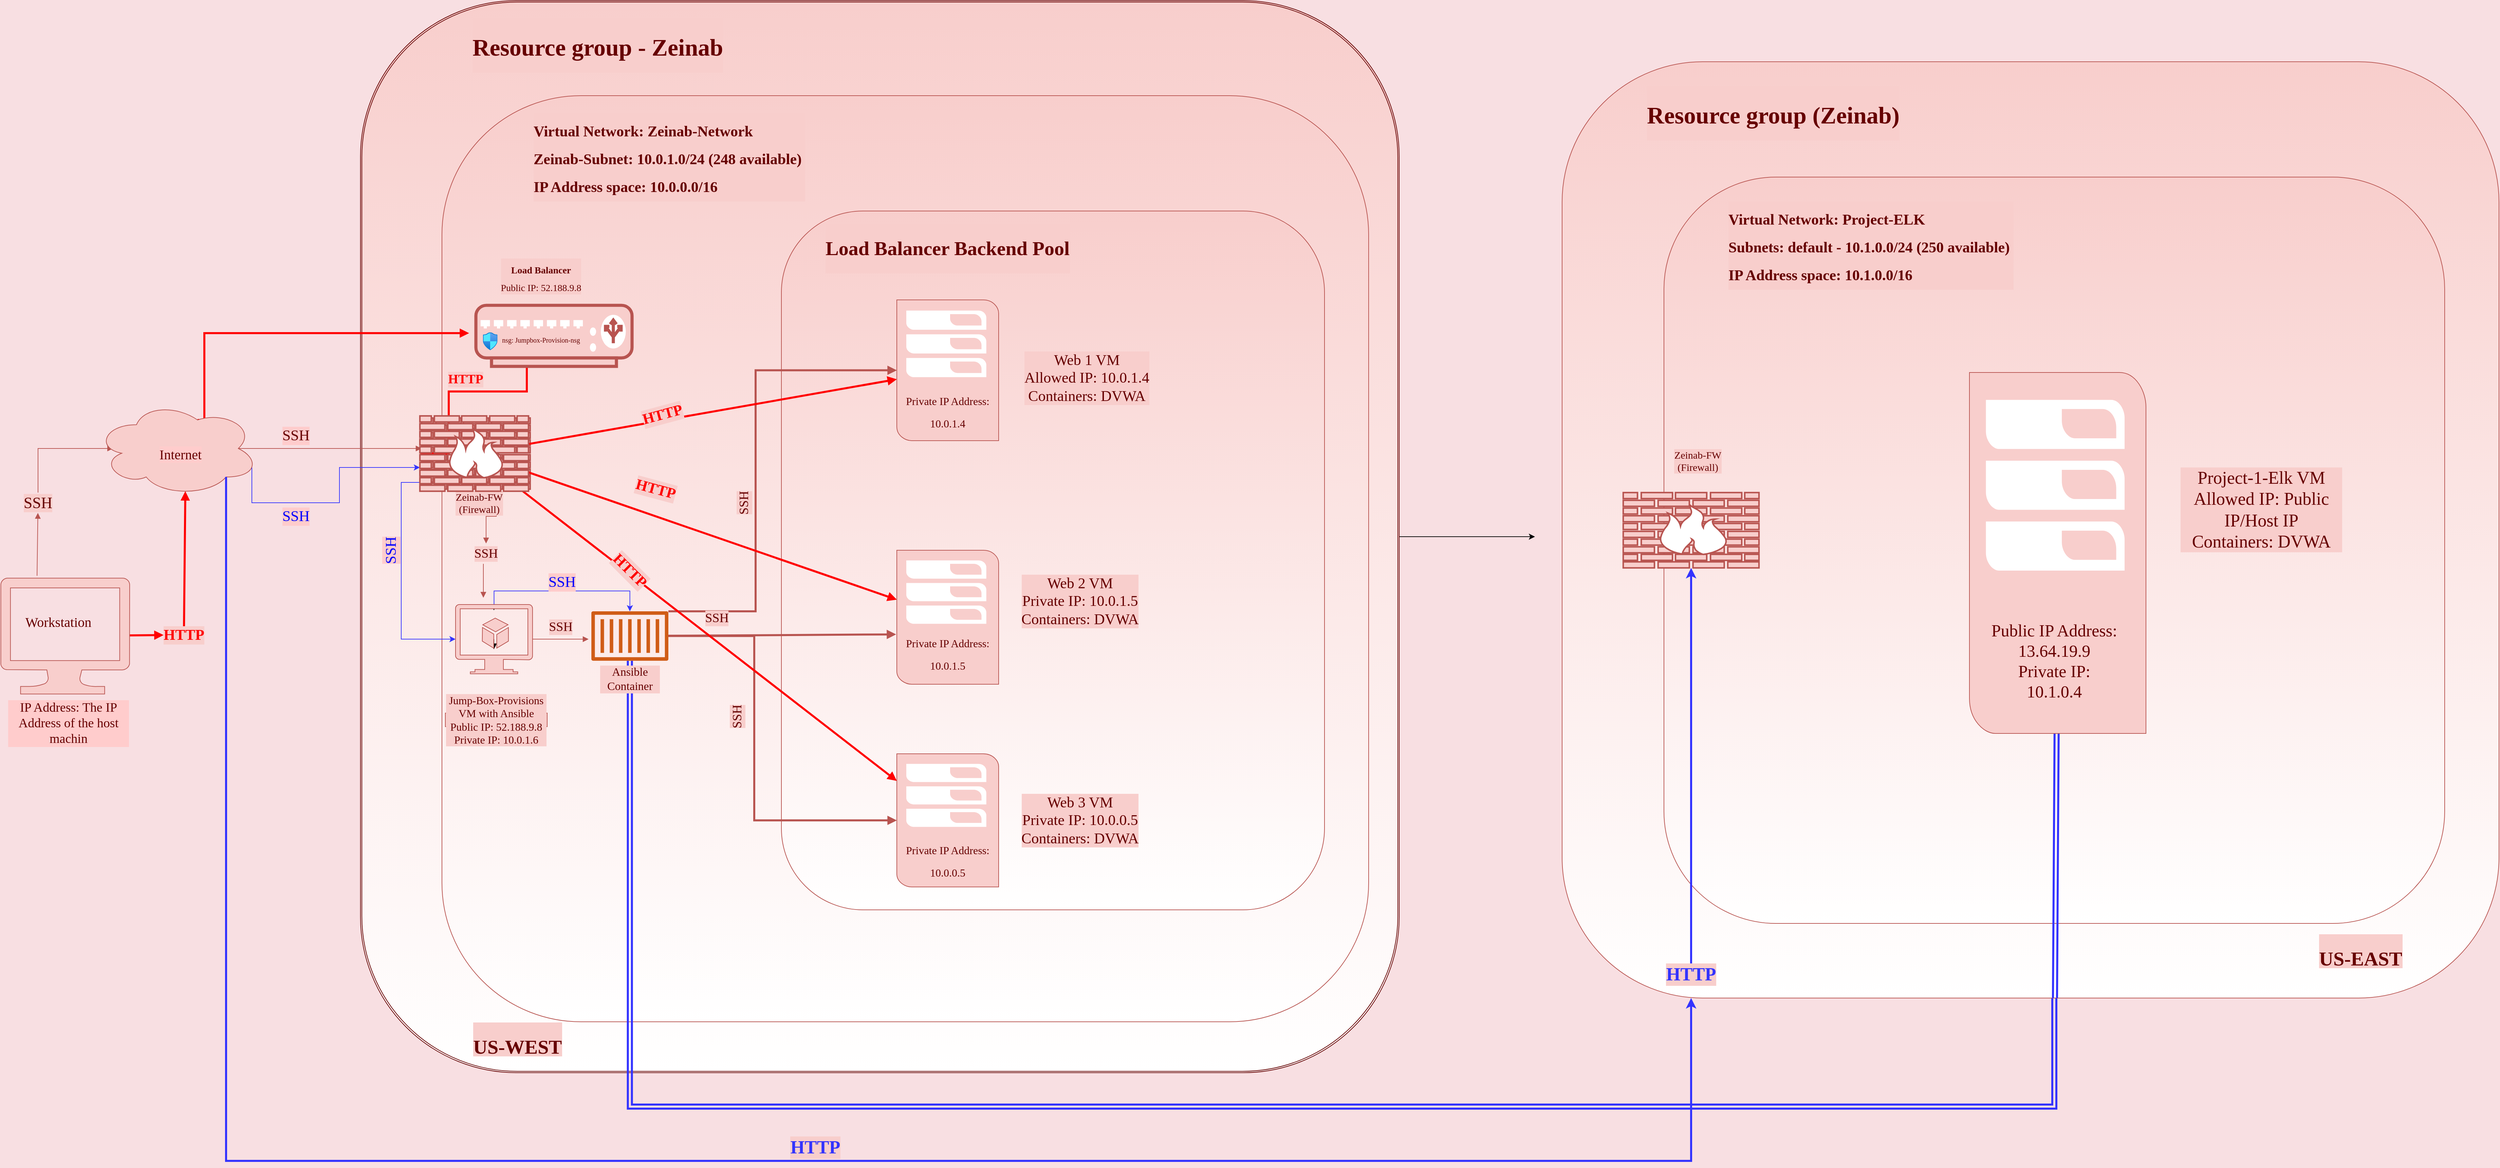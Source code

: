 <mxfile version="14.1.4" type="github">
  <diagram name="Copy of Page-2" id="e97Mi3D0plznNzVCBhgD">
    <mxGraphModel dx="1892" dy="1228" grid="1" gridSize="10" guides="1" tooltips="1" connect="1" arrows="1" fold="1" page="1" pageScale="1" pageWidth="1100" pageHeight="850" background="#F8DFE2" math="0" shadow="0">
      <root>
        <mxCell id="2Hegsr20NqXobKJcIY7s-0" />
        <mxCell id="2Hegsr20NqXobKJcIY7s-1" parent="2Hegsr20NqXobKJcIY7s-0" />
        <mxCell id="-tYl4JRF3hjD-ErTfFmR-0" style="edgeStyle=orthogonalEdgeStyle;rounded=0;orthogonalLoop=1;jettySize=auto;html=1;exitX=1;exitY=0.5;exitDx=0;exitDy=0;" parent="2Hegsr20NqXobKJcIY7s-1" source="2Hegsr20NqXobKJcIY7s-2" edge="1">
          <mxGeometry relative="1" as="geometry">
            <mxPoint x="2300" y="850" as="targetPoint" />
          </mxGeometry>
        </mxCell>
        <mxCell id="2Hegsr20NqXobKJcIY7s-2" value="" style="shape=ext;rounded=1;html=1;whiteSpace=wrap;double=1;shadow=0;glass=0;labelBackgroundColor=#F8CECC;gradientColor=#ffffff;fontFamily=Comic Sans MS;fontSize=12;fillColor=#F8CECC;fontColor=#660000;labelBorderColor=#660000;strokeColor=#660000;sketch=0;" parent="2Hegsr20NqXobKJcIY7s-1" vertex="1">
          <mxGeometry x="570" y="60" width="1530" height="1580" as="geometry" />
        </mxCell>
        <mxCell id="2Hegsr20NqXobKJcIY7s-3" value="" style="whiteSpace=wrap;html=1;aspect=fixed;shadow=0;glass=0;labelBackgroundColor=#F8CECC;fillColor=#F8CECC;gradientColor=#ffffff;fontFamily=Comic Sans MS;fontSize=12;fontColor=#660000;strokeColor=#B85450;rounded=1;" parent="2Hegsr20NqXobKJcIY7s-1" vertex="1">
          <mxGeometry x="690" y="200" width="1365" height="1365" as="geometry" />
        </mxCell>
        <mxCell id="2Hegsr20NqXobKJcIY7s-4" style="edgeStyle=elbowEdgeStyle;rounded=0;orthogonalLoop=1;jettySize=auto;elbow=vertical;html=1;endArrow=block;endFill=1;strokeColor=#b85450;fontFamily=Comic Sans MS;fontSize=35;fontColor=#660000;fillColor=#f8cecc;entryX=0.107;entryY=0.507;entryDx=0;entryDy=0;entryPerimeter=0;" parent="2Hegsr20NqXobKJcIY7s-1" source="2Hegsr20NqXobKJcIY7s-59" target="2Hegsr20NqXobKJcIY7s-10" edge="1">
          <mxGeometry relative="1" as="geometry">
            <mxPoint x="100" y="900" as="sourcePoint" />
            <Array as="points">
              <mxPoint x="140" y="720" />
              <mxPoint x="110" y="710" />
            </Array>
          </mxGeometry>
        </mxCell>
        <mxCell id="2Hegsr20NqXobKJcIY7s-5" style="edgeStyle=none;rounded=0;orthogonalLoop=1;jettySize=auto;html=1;entryX=0;entryY=0.5;entryDx=0;entryDy=0;endArrow=block;endFill=1;strokeColor=#FF0000;strokeWidth=3;fontFamily=Comic Sans MS;fontSize=10;fontColor=#FF0000;" parent="2Hegsr20NqXobKJcIY7s-1" source="2Hegsr20NqXobKJcIY7s-6" target="2Hegsr20NqXobKJcIY7s-58" edge="1">
          <mxGeometry relative="1" as="geometry" />
        </mxCell>
        <mxCell id="2Hegsr20NqXobKJcIY7s-6" value="" style="aspect=fixed;pointerEvents=1;shadow=0;dashed=0;html=1;strokeColor=#b85450;labelPosition=center;verticalLabelPosition=bottom;verticalAlign=top;align=center;fillColor=#f8cecc;shape=mxgraph.azure.computer;labelBackgroundColor=#FFCCCC;whiteSpace=wrap;" parent="2Hegsr20NqXobKJcIY7s-1" vertex="1">
          <mxGeometry x="40" y="910.9" width="190" height="171.01" as="geometry" />
        </mxCell>
        <mxCell id="2Hegsr20NqXobKJcIY7s-7" value="&lt;font face=&quot;Comic Sans MS&quot; color=&quot;#660000&quot; style=&quot;font-size: 20px;&quot;&gt;Workstation&lt;/font&gt;" style="text;html=1;strokeColor=none;fillColor=none;align=center;verticalAlign=middle;whiteSpace=wrap;rounded=0;fontSize=20;" parent="2Hegsr20NqXobKJcIY7s-1" vertex="1">
          <mxGeometry x="85" y="955" width="80" height="40" as="geometry" />
        </mxCell>
        <mxCell id="2Hegsr20NqXobKJcIY7s-8" value="IP Address: The IP Address of the host machin" style="text;html=1;strokeColor=none;fillColor=none;align=center;verticalAlign=middle;whiteSpace=wrap;rounded=0;labelBackgroundColor=#FFCCCC;fontFamily=Comic Sans MS;fontColor=#660000;fontSize=19;" parent="2Hegsr20NqXobKJcIY7s-1" vertex="1">
          <mxGeometry x="50" y="1110" width="180" height="30" as="geometry" />
        </mxCell>
        <mxCell id="2Hegsr20NqXobKJcIY7s-9" style="edgeStyle=elbowEdgeStyle;rounded=0;orthogonalLoop=1;jettySize=auto;html=1;endArrow=block;endFill=1;fontFamily=Comic Sans MS;fontSize=10;fontColor=#660000;exitX=0.625;exitY=0.2;exitDx=0;exitDy=0;exitPerimeter=0;fillColor=#f8cecc;strokeWidth=3;strokeColor=#FF0000;" parent="2Hegsr20NqXobKJcIY7s-1" source="2Hegsr20NqXobKJcIY7s-10" edge="1">
          <mxGeometry relative="1" as="geometry">
            <mxPoint x="730" y="550" as="targetPoint" />
            <Array as="points">
              <mxPoint x="340" y="580" />
            </Array>
          </mxGeometry>
        </mxCell>
        <mxCell id="vcZCROroqDKotfpQatT7-23" style="edgeStyle=orthogonalEdgeStyle;rounded=0;orthogonalLoop=1;jettySize=auto;html=1;strokeColor=#3333FF;strokeWidth=1;fontFamily=Comic Sans MS;fontSize=26;fontColor=#660000;" edge="1" parent="2Hegsr20NqXobKJcIY7s-1" source="2Hegsr20NqXobKJcIY7s-10" target="2Hegsr20NqXobKJcIY7s-42">
          <mxGeometry relative="1" as="geometry">
            <Array as="points">
              <mxPoint x="410" y="800" />
              <mxPoint x="539" y="800" />
              <mxPoint x="539" y="748" />
            </Array>
          </mxGeometry>
        </mxCell>
        <mxCell id="2Hegsr20NqXobKJcIY7s-10" value="" style="ellipse;shape=cloud;whiteSpace=wrap;html=1;fillColor=#f8cecc;strokeColor=#b85450;" parent="2Hegsr20NqXobKJcIY7s-1" vertex="1">
          <mxGeometry x="180" y="650" width="240" height="140" as="geometry" />
        </mxCell>
        <mxCell id="2Hegsr20NqXobKJcIY7s-11" value="&lt;span style=&quot;font-size: 19px&quot;&gt;&lt;br style=&quot;font-size: 19px&quot;&gt;&lt;/span&gt;" style="text;html=1;strokeColor=none;fillColor=none;align=center;verticalAlign=middle;whiteSpace=wrap;rounded=0;labelBackgroundColor=#FFCCCC;fontFamily=Comic Sans MS;fontColor=#660000;fontSize=19;" parent="2Hegsr20NqXobKJcIY7s-1" vertex="1">
          <mxGeometry x="150" y="800" width="60" height="20" as="geometry" />
        </mxCell>
        <mxCell id="2Hegsr20NqXobKJcIY7s-12" value="" style="edgeStyle=elbowEdgeStyle;rounded=0;orthogonalLoop=1;jettySize=auto;elbow=vertical;html=1;endArrow=block;endFill=1;fontFamily=Comic Sans MS;fontSize=35;fontColor=#660000;fillColor=#f8cecc;strokeColor=#b85450;exitX=0.875;exitY=0.5;exitDx=0;exitDy=0;exitPerimeter=0;" parent="2Hegsr20NqXobKJcIY7s-1" source="2Hegsr20NqXobKJcIY7s-10" target="2Hegsr20NqXobKJcIY7s-15" edge="1">
          <mxGeometry relative="1" as="geometry" />
        </mxCell>
        <mxCell id="vcZCROroqDKotfpQatT7-5" style="rounded=0;orthogonalLoop=1;jettySize=auto;html=1;fontSize=22;exitX=0.8;exitY=0.8;exitDx=0;exitDy=0;exitPerimeter=0;edgeStyle=orthogonalEdgeStyle;strokeColor=#3333FF;strokeWidth=3;" edge="1" parent="2Hegsr20NqXobKJcIY7s-1" source="2Hegsr20NqXobKJcIY7s-10" target="-tYl4JRF3hjD-ErTfFmR-4">
          <mxGeometry relative="1" as="geometry">
            <mxPoint x="305" y="790" as="sourcePoint" />
            <mxPoint x="2520" y="1620" as="targetPoint" />
            <Array as="points">
              <mxPoint x="372" y="1770" />
              <mxPoint x="2530" y="1770" />
            </Array>
          </mxGeometry>
        </mxCell>
        <mxCell id="2Hegsr20NqXobKJcIY7s-13" value="Internet" style="text;html=1;strokeColor=none;fillColor=none;align=center;verticalAlign=middle;whiteSpace=wrap;rounded=0;labelBackgroundColor=#FFCCCC;fontFamily=Comic Sans MS;fontColor=#660000;fontSize=20;" parent="2Hegsr20NqXobKJcIY7s-1" vertex="1">
          <mxGeometry x="250" y="707.5" width="110" height="40" as="geometry" />
        </mxCell>
        <mxCell id="2Hegsr20NqXobKJcIY7s-14" style="rounded=0;orthogonalLoop=1;jettySize=auto;html=1;endArrow=block;endFill=1;strokeColor=#b85450;fontFamily=Comic Sans MS;fontSize=18;fontColor=#660000;fillColor=#f8cecc;edgeStyle=orthogonalEdgeStyle;" parent="2Hegsr20NqXobKJcIY7s-1" source="2Hegsr20NqXobKJcIY7s-15" target="2Hegsr20NqXobKJcIY7s-33" edge="1">
          <mxGeometry relative="1" as="geometry">
            <Array as="points">
              <mxPoint x="770" y="820" />
              <mxPoint x="755" y="820" />
            </Array>
          </mxGeometry>
        </mxCell>
        <mxCell id="2Hegsr20NqXobKJcIY7s-15" value="" style="verticalAlign=top;verticalLabelPosition=bottom;labelPosition=center;align=center;html=1;outlineConnect=0;fillColor=#f8cecc;gradientDirection=north;strokeWidth=2;shape=mxgraph.networks.firewall;labelBackgroundColor=#FFFFFF;strokeColor=#B85450;" parent="2Hegsr20NqXobKJcIY7s-1" vertex="1">
          <mxGeometry x="660" y="675" width="160" height="105" as="geometry" />
        </mxCell>
        <mxCell id="2Hegsr20NqXobKJcIY7s-16" value="SSH" style="text;html=1;strokeColor=none;fillColor=none;align=center;verticalAlign=middle;whiteSpace=wrap;rounded=0;labelBackgroundColor=#FFCCCC;fontFamily=Comic Sans MS;fontSize=22;fontColor=#660000;" parent="2Hegsr20NqXobKJcIY7s-1" vertex="1">
          <mxGeometry x="420" y="691" width="110" height="20" as="geometry" />
        </mxCell>
        <mxCell id="2Hegsr20NqXobKJcIY7s-17" value="Zeinab-FW&lt;br style=&quot;font-size: 15px;&quot;&gt;(Firewall)" style="text;html=1;strokeColor=none;fillColor=none;align=center;verticalAlign=middle;whiteSpace=wrap;rounded=0;labelBackgroundColor=#F8CECC;fontFamily=Comic Sans MS;fontSize=15;fontColor=#660000;" parent="2Hegsr20NqXobKJcIY7s-1" vertex="1">
          <mxGeometry x="695" y="790" width="100" height="20" as="geometry" />
        </mxCell>
        <mxCell id="2Hegsr20NqXobKJcIY7s-18" style="edgeStyle=elbowEdgeStyle;rounded=0;orthogonalLoop=1;jettySize=auto;html=1;endArrow=block;endFill=1;strokeColor=#000000;fontFamily=Comic Sans MS;fontSize=12;fontColor=#660000;" parent="2Hegsr20NqXobKJcIY7s-1" source="2Hegsr20NqXobKJcIY7s-21" target="2Hegsr20NqXobKJcIY7s-3" edge="1">
          <mxGeometry relative="1" as="geometry" />
        </mxCell>
        <mxCell id="2Hegsr20NqXobKJcIY7s-19" style="edgeStyle=elbowEdgeStyle;rounded=0;orthogonalLoop=1;jettySize=auto;html=1;exitX=0.5;exitY=0;exitDx=0;exitDy=0;exitPerimeter=0;endArrow=block;endFill=1;strokeColor=#000000;fontFamily=Comic Sans MS;fontSize=18;fontColor=#660000;" parent="2Hegsr20NqXobKJcIY7s-1" source="2Hegsr20NqXobKJcIY7s-21" target="2Hegsr20NqXobKJcIY7s-3" edge="1">
          <mxGeometry relative="1" as="geometry" />
        </mxCell>
        <mxCell id="2Hegsr20NqXobKJcIY7s-20" style="edgeStyle=orthogonalEdgeStyle;rounded=0;orthogonalLoop=1;jettySize=auto;html=1;endArrow=block;endFill=1;strokeColor=#b85450;fontFamily=Comic Sans MS;fontSize=14;fontColor=#660000;fillColor=#f8cecc;" parent="2Hegsr20NqXobKJcIY7s-1" source="2Hegsr20NqXobKJcIY7s-21" edge="1">
          <mxGeometry relative="1" as="geometry">
            <mxPoint x="906" y="1001" as="targetPoint" />
          </mxGeometry>
        </mxCell>
        <mxCell id="vcZCROroqDKotfpQatT7-28" style="edgeStyle=elbowEdgeStyle;rounded=0;orthogonalLoop=1;jettySize=auto;html=1;strokeColor=#3333FF;strokeWidth=1;fontFamily=Comic Sans MS;fontSize=26;fontColor=#0000FF;" edge="1" parent="2Hegsr20NqXobKJcIY7s-1" source="2Hegsr20NqXobKJcIY7s-21" target="2Hegsr20NqXobKJcIY7s-37">
          <mxGeometry relative="1" as="geometry">
            <Array as="points">
              <mxPoint x="860" y="930" />
            </Array>
          </mxGeometry>
        </mxCell>
        <mxCell id="2Hegsr20NqXobKJcIY7s-21" value="" style="aspect=fixed;pointerEvents=1;shadow=0;dashed=0;html=1;strokeColor=#b85450;labelPosition=center;verticalLabelPosition=bottom;verticalAlign=top;align=center;fillColor=#f8cecc;shape=mxgraph.azure.virtual_machine_feature;labelBackgroundColor=#FFFFFF;fontFamily=Comic Sans MS;fontSize=12;" parent="2Hegsr20NqXobKJcIY7s-1" vertex="1">
          <mxGeometry x="710" y="950" width="113.43" height="102.09" as="geometry" />
        </mxCell>
        <mxCell id="2Hegsr20NqXobKJcIY7s-22" value="Jump-Box-Provisions VM with Ansible&lt;br style=&quot;font-size: 16px;&quot;&gt;&lt;font style=&quot;font-size: 16px;&quot;&gt;Public IP: 52.188.9.8&lt;br style=&quot;font-size: 16px;&quot;&gt;&lt;/font&gt;&lt;font style=&quot;font-size: 16px;&quot;&gt;Private IP: 10.0.1.6&lt;/font&gt;" style="text;html=1;strokeColor=#b85450;align=center;verticalAlign=middle;whiteSpace=wrap;rounded=0;labelBackgroundColor=#F8CECC;fontFamily=Comic Sans MS;fontSize=16;fillColor=#F8CECC;fontColor=#660000;" parent="2Hegsr20NqXobKJcIY7s-1" vertex="1">
          <mxGeometry x="695" y="1110" width="150" height="20" as="geometry" />
        </mxCell>
        <mxCell id="2Hegsr20NqXobKJcIY7s-23" value="&lt;h1 style=&quot;font-size: 35px&quot;&gt;Resource group - Zeinab&lt;/h1&gt;" style="text;html=1;strokeColor=none;fillColor=none;spacing=5;spacingTop=-20;whiteSpace=wrap;overflow=hidden;rounded=0;shadow=0;glass=0;labelBackgroundColor=#F8CECC;fontFamily=Comic Sans MS;fontSize=35;fontColor=#660000;fontStyle=0;verticalAlign=middle;" parent="2Hegsr20NqXobKJcIY7s-1" vertex="1">
          <mxGeometry x="730" y="100" width="710" height="70" as="geometry" />
        </mxCell>
        <mxCell id="2Hegsr20NqXobKJcIY7s-24" value="&lt;h1 style=&quot;font-size: 22px;&quot;&gt;Virtual Network: Zeinab-Network&lt;/h1&gt;&lt;h1 style=&quot;font-size: 22px;&quot;&gt;Zeinab-Subnet: 10.0.1.0/24 (248 available)&amp;nbsp;&lt;/h1&gt;&lt;h1 style=&quot;font-size: 22px;&quot;&gt;IP Address space: 10.0.0.0/16&lt;/h1&gt;" style="text;html=1;strokeColor=none;fillColor=none;spacing=5;spacingTop=-20;whiteSpace=wrap;overflow=hidden;rounded=0;shadow=0;glass=0;labelBackgroundColor=#F8CECC;fontFamily=Comic Sans MS;fontSize=22;fontColor=#660000;fontStyle=0;verticalAlign=middle;" parent="2Hegsr20NqXobKJcIY7s-1" vertex="1">
          <mxGeometry x="820" y="240" width="720" height="120" as="geometry" />
        </mxCell>
        <mxCell id="2Hegsr20NqXobKJcIY7s-25" value="&lt;h1 style=&quot;font-size: 14px;&quot;&gt;Load Balancer&lt;/h1&gt;&lt;div style=&quot;font-size: 14px;&quot;&gt;Public IP: 52.188.9.8&lt;/div&gt;" style="text;html=1;strokeColor=none;fillColor=none;spacing=5;spacingTop=-20;whiteSpace=wrap;overflow=hidden;rounded=0;shadow=0;glass=0;labelBackgroundColor=#F8CECC;fontFamily=Comic Sans MS;fontSize=14;fontColor=#660000;fontStyle=0;verticalAlign=middle;align=center;" parent="2Hegsr20NqXobKJcIY7s-1" vertex="1">
          <mxGeometry x="757.95" y="450" width="155.88" height="51" as="geometry" />
        </mxCell>
        <mxCell id="2Hegsr20NqXobKJcIY7s-26" style="edgeStyle=orthogonalEdgeStyle;rounded=0;orthogonalLoop=1;jettySize=auto;html=1;entryX=0;entryY=0.5;entryDx=0;entryDy=0;entryPerimeter=0;endArrow=block;endFill=1;fontFamily=Comic Sans MS;fontSize=18;fontColor=#660000;fillColor=#f8cecc;strokeWidth=3;strokeColor=#FF0000;" parent="2Hegsr20NqXobKJcIY7s-1" source="2Hegsr20NqXobKJcIY7s-27" target="2Hegsr20NqXobKJcIY7s-42" edge="1">
          <mxGeometry relative="1" as="geometry">
            <Array as="points">
              <mxPoint x="815" y="636" />
              <mxPoint x="700" y="636" />
              <mxPoint x="700" y="728" />
            </Array>
          </mxGeometry>
        </mxCell>
        <mxCell id="2Hegsr20NqXobKJcIY7s-27" value="" style="verticalAlign=top;verticalLabelPosition=bottom;labelPosition=center;align=center;html=1;outlineConnect=0;fillColor=#f8cecc;strokeColor=#b85450;gradientDirection=north;strokeWidth=2;shape=mxgraph.networks.load_balancer;shadow=0;glass=0;labelBackgroundColor=#F8CECC;" parent="2Hegsr20NqXobKJcIY7s-1" vertex="1">
          <mxGeometry x="740" y="509" width="230" height="90" as="geometry" />
        </mxCell>
        <mxCell id="2Hegsr20NqXobKJcIY7s-28" value="" style="aspect=fixed;html=1;points=[];align=center;image;fontSize=12;image=img/lib/azure2/networking/Network_Security_Groups.svg;shadow=0;glass=0;labelBackgroundColor=#F8CECC;strokeColor=#B85450;fillColor=#F8CECC;gradientColor=#ffffff;" parent="2Hegsr20NqXobKJcIY7s-1" vertex="1">
          <mxGeometry x="750.36" y="549" width="21.41" height="26" as="geometry" />
        </mxCell>
        <mxCell id="2Hegsr20NqXobKJcIY7s-29" value="nsg: Jumpbox-Provision-nsg" style="text;html=1;strokeColor=none;fillColor=none;align=center;verticalAlign=middle;whiteSpace=wrap;rounded=0;shadow=0;glass=0;labelBackgroundColor=#F8CECC;fontFamily=Comic Sans MS;fontSize=10;fontColor=#660000;" parent="2Hegsr20NqXobKJcIY7s-1" vertex="1">
          <mxGeometry x="771.77" y="549" width="128.23" height="21" as="geometry" />
        </mxCell>
        <mxCell id="2Hegsr20NqXobKJcIY7s-31" value="" style="rounded=1;whiteSpace=wrap;html=1;shadow=0;glass=0;labelBackgroundColor=#F8CECC;strokeColor=#B85450;fillColor=#F8CECC;gradientColor=#ffffff;fontFamily=Comic Sans MS;fontSize=18;fontColor=#660000;align=center;" parent="2Hegsr20NqXobKJcIY7s-1" vertex="1">
          <mxGeometry x="1190" y="370" width="800" height="1030" as="geometry" />
        </mxCell>
        <mxCell id="2Hegsr20NqXobKJcIY7s-32" style="edgeStyle=elbowEdgeStyle;rounded=0;orthogonalLoop=1;jettySize=auto;html=1;endArrow=block;endFill=1;strokeColor=#b85450;fontFamily=Comic Sans MS;fontSize=18;fontColor=#660000;fillColor=#f8cecc;" parent="2Hegsr20NqXobKJcIY7s-1" source="2Hegsr20NqXobKJcIY7s-33" edge="1">
          <mxGeometry relative="1" as="geometry">
            <mxPoint x="751" y="940" as="targetPoint" />
            <Array as="points">
              <mxPoint x="751" y="940" />
            </Array>
          </mxGeometry>
        </mxCell>
        <mxCell id="2Hegsr20NqXobKJcIY7s-33" value="SSH" style="text;html=1;strokeColor=none;fillColor=none;align=center;verticalAlign=middle;whiteSpace=wrap;rounded=0;shadow=0;glass=0;labelBackgroundColor=#F8CECC;fontFamily=Comic Sans MS;fontSize=19;fontColor=#660000;" parent="2Hegsr20NqXobKJcIY7s-1" vertex="1">
          <mxGeometry x="720" y="860" width="70" height="30" as="geometry" />
        </mxCell>
        <mxCell id="2Hegsr20NqXobKJcIY7s-34" style="rounded=0;orthogonalLoop=1;jettySize=auto;html=1;endArrow=block;endFill=1;strokeColor=#b85450;fontFamily=Comic Sans MS;fontSize=14;fontColor=#660000;fillColor=#f8cecc;strokeWidth=3;" parent="2Hegsr20NqXobKJcIY7s-1" source="2Hegsr20NqXobKJcIY7s-37" edge="1">
          <mxGeometry relative="1" as="geometry">
            <mxPoint x="1359" y="994" as="targetPoint" />
          </mxGeometry>
        </mxCell>
        <mxCell id="2Hegsr20NqXobKJcIY7s-35" style="edgeStyle=elbowEdgeStyle;rounded=0;orthogonalLoop=1;jettySize=auto;html=1;endArrow=block;endFill=1;strokeColor=#b85450;fontFamily=Comic Sans MS;fontSize=14;fontColor=#F8CECC;fillColor=#f8cecc;strokeWidth=3;" parent="2Hegsr20NqXobKJcIY7s-1" source="2Hegsr20NqXobKJcIY7s-37" edge="1" target="2Hegsr20NqXobKJcIY7s-50">
          <mxGeometry relative="1" as="geometry">
            <mxPoint x="1280" y="625" as="targetPoint" />
            <Array as="points">
              <mxPoint x="1152" y="960" />
            </Array>
          </mxGeometry>
        </mxCell>
        <mxCell id="2Hegsr20NqXobKJcIY7s-36" style="edgeStyle=elbowEdgeStyle;rounded=0;orthogonalLoop=1;jettySize=auto;html=1;endArrow=block;endFill=1;strokeColor=#b85450;fontFamily=Comic Sans MS;fontSize=14;fontColor=#F8CECC;fillColor=#f8cecc;strokeWidth=3;" parent="2Hegsr20NqXobKJcIY7s-1" source="2Hegsr20NqXobKJcIY7s-37" target="2Hegsr20NqXobKJcIY7s-49" edge="1">
          <mxGeometry relative="1" as="geometry">
            <Array as="points">
              <mxPoint x="1150" y="1040" />
              <mxPoint x="1160" y="1040" />
              <mxPoint x="1160" y="1050" />
              <mxPoint x="1150" y="1070" />
            </Array>
          </mxGeometry>
        </mxCell>
        <mxCell id="vcZCROroqDKotfpQatT7-20" style="edgeStyle=orthogonalEdgeStyle;rounded=0;orthogonalLoop=1;jettySize=auto;html=1;strokeColor=#3333FF;strokeWidth=3;fontFamily=Comic Sans MS;fontSize=26;fontColor=#660000;elbow=vertical;shape=link;" edge="1" parent="2Hegsr20NqXobKJcIY7s-1" source="2Hegsr20NqXobKJcIY7s-37" target="-tYl4JRF3hjD-ErTfFmR-5">
          <mxGeometry relative="1" as="geometry">
            <mxPoint x="2360" y="1610" as="targetPoint" />
            <Array as="points">
              <mxPoint x="967" y="1690" />
              <mxPoint x="3065" y="1690" />
            </Array>
          </mxGeometry>
        </mxCell>
        <mxCell id="2Hegsr20NqXobKJcIY7s-37" value="" style="outlineConnect=0;fontColor=#232F3E;gradientColor=none;fillColor=#D05C17;strokeColor=none;dashed=0;verticalLabelPosition=bottom;verticalAlign=top;align=center;html=1;fontSize=12;fontStyle=0;aspect=fixed;pointerEvents=1;shape=mxgraph.aws4.container_1;shadow=0;glass=0;labelBackgroundColor=#F8CECC;" parent="2Hegsr20NqXobKJcIY7s-1" vertex="1">
          <mxGeometry x="910" y="960" width="113.6" height="72.82" as="geometry" />
        </mxCell>
        <mxCell id="2Hegsr20NqXobKJcIY7s-38" value="&lt;h1 style=&quot;font-size: 29px&quot;&gt;Load Balancer Backend Pool&lt;/h1&gt;" style="text;html=1;strokeColor=none;fillColor=none;spacing=5;spacingTop=-20;whiteSpace=wrap;overflow=hidden;rounded=0;shadow=0;glass=0;labelBackgroundColor=#F8CECC;fontFamily=Comic Sans MS;fontSize=31;fontColor=#660000;fontStyle=0;verticalAlign=middle;" parent="2Hegsr20NqXobKJcIY7s-1" vertex="1">
          <mxGeometry x="1250" y="400" width="410" height="70" as="geometry" />
        </mxCell>
        <mxCell id="2Hegsr20NqXobKJcIY7s-39" style="rounded=0;orthogonalLoop=1;jettySize=auto;html=1;endArrow=block;endFill=1;strokeColor=#FF0000;strokeWidth=3;fontFamily=Comic Sans MS;fontSize=22;fontColor=#FF0000;elbow=vertical;" parent="2Hegsr20NqXobKJcIY7s-1" source="2Hegsr20NqXobKJcIY7s-42" target="2Hegsr20NqXobKJcIY7s-49" edge="1">
          <mxGeometry relative="1" as="geometry">
            <mxPoint x="1280" y="873.127" as="targetPoint" />
          </mxGeometry>
        </mxCell>
        <mxCell id="2Hegsr20NqXobKJcIY7s-40" style="rounded=0;orthogonalLoop=1;jettySize=auto;html=1;endArrow=block;endFill=1;strokeColor=#FF0000;strokeWidth=3;fontFamily=Comic Sans MS;fontSize=22;fontColor=#FF0000;" parent="2Hegsr20NqXobKJcIY7s-1" source="2Hegsr20NqXobKJcIY7s-42" target="2Hegsr20NqXobKJcIY7s-48" edge="1">
          <mxGeometry relative="1" as="geometry" />
        </mxCell>
        <mxCell id="2Hegsr20NqXobKJcIY7s-41" style="rounded=0;orthogonalLoop=1;jettySize=auto;html=1;endArrow=block;endFill=1;strokeColor=#FF0000;strokeWidth=3;fontFamily=Comic Sans MS;fontSize=22;fontColor=#FF0000;" parent="2Hegsr20NqXobKJcIY7s-1" source="2Hegsr20NqXobKJcIY7s-42" target="2Hegsr20NqXobKJcIY7s-50" edge="1">
          <mxGeometry relative="1" as="geometry" />
        </mxCell>
        <mxCell id="vcZCROroqDKotfpQatT7-26" style="edgeStyle=elbowEdgeStyle;rounded=0;orthogonalLoop=1;jettySize=auto;html=1;entryX=0;entryY=0.5;entryDx=0;entryDy=0;entryPerimeter=0;strokeColor=#3333FF;strokeWidth=1;fontFamily=Comic Sans MS;fontSize=26;fontColor=#0000FF;" edge="1" parent="2Hegsr20NqXobKJcIY7s-1" source="2Hegsr20NqXobKJcIY7s-42" target="2Hegsr20NqXobKJcIY7s-21">
          <mxGeometry relative="1" as="geometry">
            <Array as="points">
              <mxPoint x="630" y="770" />
              <mxPoint x="620" y="840" />
              <mxPoint x="630" y="780" />
              <mxPoint x="620" y="940" />
            </Array>
          </mxGeometry>
        </mxCell>
        <mxCell id="2Hegsr20NqXobKJcIY7s-42" value="" style="verticalAlign=top;verticalLabelPosition=bottom;labelPosition=center;align=center;html=1;outlineConnect=0;fillColor=#f8cecc;strokeColor=#b85450;gradientDirection=north;strokeWidth=2;shape=mxgraph.networks.firewall;shadow=0;glass=0;labelBackgroundColor=#F8CECC;" parent="2Hegsr20NqXobKJcIY7s-1" vertex="1">
          <mxGeometry x="657.5" y="672" width="160" height="111" as="geometry" />
        </mxCell>
        <mxCell id="2Hegsr20NqXobKJcIY7s-43" value="HTTP" style="text;html=1;strokeColor=none;fillColor=none;align=center;verticalAlign=middle;whiteSpace=wrap;rounded=0;shadow=0;glass=0;labelBackgroundColor=#F8CECC;fontFamily=Comic Sans MS;fontSize=19;fontColor=#FF0000;fontStyle=1" parent="2Hegsr20NqXobKJcIY7s-1" vertex="1">
          <mxGeometry x="695" y="608" width="60" height="20" as="geometry" />
        </mxCell>
        <mxCell id="2Hegsr20NqXobKJcIY7s-44" value="Ansible Container" style="text;html=1;strokeColor=none;fillColor=none;align=center;verticalAlign=middle;whiteSpace=wrap;rounded=0;shadow=0;glass=0;labelBackgroundColor=#F8CECC;fontFamily=Comic Sans MS;fontSize=17;fontColor=#660000;" parent="2Hegsr20NqXobKJcIY7s-1" vertex="1">
          <mxGeometry x="921.8" y="1050" width="90" height="20" as="geometry" />
        </mxCell>
        <mxCell id="2Hegsr20NqXobKJcIY7s-45" value="SSH" style="text;html=1;strokeColor=none;fillColor=none;align=center;verticalAlign=middle;whiteSpace=wrap;rounded=0;shadow=0;glass=0;labelBackgroundColor=#F8CECC;fontFamily=Comic Sans MS;fontSize=19;fontColor=#660000;rotation=-90;" parent="2Hegsr20NqXobKJcIY7s-1" vertex="1">
          <mxGeometry x="1100" y="785" width="70" height="30" as="geometry" />
        </mxCell>
        <mxCell id="2Hegsr20NqXobKJcIY7s-46" value="SSH" style="text;html=1;strokeColor=none;fillColor=none;align=center;verticalAlign=middle;whiteSpace=wrap;rounded=0;shadow=0;glass=0;labelBackgroundColor=#F8CECC;fontFamily=Comic Sans MS;fontSize=19;fontColor=#660000;rotation=-90;" parent="2Hegsr20NqXobKJcIY7s-1" vertex="1">
          <mxGeometry x="1090" y="1100" width="70" height="30" as="geometry" />
        </mxCell>
        <mxCell id="2Hegsr20NqXobKJcIY7s-47" value="SSH" style="text;html=1;strokeColor=none;fillColor=none;align=center;verticalAlign=middle;whiteSpace=wrap;rounded=0;shadow=0;glass=0;labelBackgroundColor=#F8CECC;fontFamily=Comic Sans MS;fontSize=19;fontColor=#660000;rotation=0;" parent="2Hegsr20NqXobKJcIY7s-1" vertex="1">
          <mxGeometry x="1060" y="955" width="70" height="30" as="geometry" />
        </mxCell>
        <mxCell id="2Hegsr20NqXobKJcIY7s-48" value="" style="pointerEvents=1;shadow=0;dashed=0;html=1;strokeColor=#b85450;fillColor=#f8cecc;labelPosition=center;verticalLabelPosition=bottom;verticalAlign=top;align=center;outlineConnect=0;shape=mxgraph.veeam.2d.esx_esxi;glass=0;labelBackgroundColor=#F8CECC;fontFamily=Comic Sans MS;fontSize=12;sketch=0;" parent="2Hegsr20NqXobKJcIY7s-1" vertex="1">
          <mxGeometry x="1360" y="870" width="150" height="197.5" as="geometry" />
        </mxCell>
        <mxCell id="2Hegsr20NqXobKJcIY7s-49" value="" style="pointerEvents=1;shadow=0;dashed=0;html=1;strokeColor=#b85450;fillColor=#f8cecc;labelPosition=center;verticalLabelPosition=bottom;verticalAlign=top;align=center;outlineConnect=0;shape=mxgraph.veeam.2d.esx_esxi;glass=0;labelBackgroundColor=#F8CECC;fontFamily=Comic Sans MS;fontSize=12;" parent="2Hegsr20NqXobKJcIY7s-1" vertex="1">
          <mxGeometry x="1360" y="1170" width="150" height="196.25" as="geometry" />
        </mxCell>
        <mxCell id="2Hegsr20NqXobKJcIY7s-50" value="" style="pointerEvents=1;shadow=0;dashed=0;html=1;strokeColor=#b85450;fillColor=#f8cecc;labelPosition=center;verticalLabelPosition=bottom;verticalAlign=top;align=center;outlineConnect=0;shape=mxgraph.veeam.2d.esx_esxi;glass=0;labelBackgroundColor=#F8CECC;fontFamily=Comic Sans MS;fontSize=12;" parent="2Hegsr20NqXobKJcIY7s-1" vertex="1">
          <mxGeometry x="1360" y="501" width="150" height="207.5" as="geometry" />
        </mxCell>
        <mxCell id="2Hegsr20NqXobKJcIY7s-51" value="Web 1 VM&lt;br style=&quot;font-size: 22px&quot;&gt;Allowed IP: 10.0.1.4&lt;br&gt;Containers: DVWA" style="text;html=1;strokeColor=none;fillColor=none;align=center;verticalAlign=middle;whiteSpace=wrap;rounded=0;shadow=0;glass=0;labelBackgroundColor=#F8CECC;fontFamily=Comic Sans MS;fontSize=22;fontColor=#660000;" parent="2Hegsr20NqXobKJcIY7s-1" vertex="1">
          <mxGeometry x="1520" y="540" width="240" height="151" as="geometry" />
        </mxCell>
        <mxCell id="2Hegsr20NqXobKJcIY7s-52" value="Web 2 VM&lt;br style=&quot;font-size: 22px&quot;&gt;Private IP: 10.0.1.5&lt;br&gt;Containers: DVWA" style="text;html=1;strokeColor=none;fillColor=none;align=center;verticalAlign=middle;whiteSpace=wrap;rounded=0;shadow=0;glass=0;labelBackgroundColor=#F8CECC;fontFamily=Comic Sans MS;fontSize=22;fontColor=#660000;" parent="2Hegsr20NqXobKJcIY7s-1" vertex="1">
          <mxGeometry x="1530" y="869.5" width="200" height="151" as="geometry" />
        </mxCell>
        <mxCell id="2Hegsr20NqXobKJcIY7s-53" value="Web 3 VM&lt;br style=&quot;font-size: 22px&quot;&gt;Private IP: 10.0.0.5&lt;br&gt;Containers: DVWA" style="text;html=1;strokeColor=none;fillColor=none;align=center;verticalAlign=middle;whiteSpace=wrap;rounded=0;shadow=0;glass=0;labelBackgroundColor=#F8CECC;fontFamily=Comic Sans MS;fontSize=22;fontColor=#660000;" parent="2Hegsr20NqXobKJcIY7s-1" vertex="1">
          <mxGeometry x="1530" y="1192.5" width="200" height="151" as="geometry" />
        </mxCell>
        <mxCell id="2Hegsr20NqXobKJcIY7s-54" value="HTTP" style="text;html=1;strokeColor=none;fillColor=none;align=center;verticalAlign=middle;whiteSpace=wrap;rounded=0;shadow=0;glass=0;labelBackgroundColor=#F8CECC;fontFamily=Comic Sans MS;fontSize=22;fontColor=#FF0000;fontStyle=1;rotation=-15;" parent="2Hegsr20NqXobKJcIY7s-1" vertex="1">
          <mxGeometry x="970" y="660" width="90" height="20" as="geometry" />
        </mxCell>
        <mxCell id="2Hegsr20NqXobKJcIY7s-55" value="HTTP" style="text;html=1;strokeColor=none;fillColor=none;align=center;verticalAlign=middle;whiteSpace=wrap;rounded=0;shadow=0;glass=0;labelBackgroundColor=#F8CECC;fontFamily=Comic Sans MS;fontSize=22;fontColor=#FF0000;fontStyle=1;rotation=15;" parent="2Hegsr20NqXobKJcIY7s-1" vertex="1">
          <mxGeometry x="960" y="770" width="90" height="20" as="geometry" />
        </mxCell>
        <mxCell id="2Hegsr20NqXobKJcIY7s-56" value="HTTP" style="text;html=1;strokeColor=none;fillColor=none;align=center;verticalAlign=middle;whiteSpace=wrap;rounded=0;shadow=0;glass=0;labelBackgroundColor=#F8CECC;fontFamily=Comic Sans MS;fontSize=22;fontColor=#FF0000;fontStyle=1;rotation=45;" parent="2Hegsr20NqXobKJcIY7s-1" vertex="1">
          <mxGeometry x="921.8" y="890" width="90" height="20" as="geometry" />
        </mxCell>
        <mxCell id="2Hegsr20NqXobKJcIY7s-57" style="edgeStyle=none;rounded=0;orthogonalLoop=1;jettySize=auto;html=1;exitX=0.5;exitY=0;exitDx=0;exitDy=0;entryX=0.55;entryY=0.95;entryDx=0;entryDy=0;entryPerimeter=0;endArrow=block;endFill=1;strokeColor=#FF0000;strokeWidth=3;fontFamily=Comic Sans MS;fontSize=10;fontColor=#FF0000;" parent="2Hegsr20NqXobKJcIY7s-1" source="2Hegsr20NqXobKJcIY7s-58" target="2Hegsr20NqXobKJcIY7s-10" edge="1">
          <mxGeometry relative="1" as="geometry" />
        </mxCell>
        <mxCell id="2Hegsr20NqXobKJcIY7s-58" value="HTTP" style="text;html=1;strokeColor=none;fillColor=none;align=center;verticalAlign=middle;whiteSpace=wrap;rounded=0;shadow=0;glass=0;labelBackgroundColor=#F8CECC;fontFamily=Comic Sans MS;fontSize=22;fontColor=#FF0000;fontStyle=1" parent="2Hegsr20NqXobKJcIY7s-1" vertex="1">
          <mxGeometry x="280" y="985" width="60" height="20" as="geometry" />
        </mxCell>
        <mxCell id="2Hegsr20NqXobKJcIY7s-59" value="SSH" style="text;html=1;strokeColor=none;fillColor=none;align=center;verticalAlign=middle;whiteSpace=wrap;rounded=0;shadow=0;glass=0;labelBackgroundColor=#F8CECC;fontFamily=Comic Sans MS;fontSize=23;fontColor=#660000;" parent="2Hegsr20NqXobKJcIY7s-1" vertex="1">
          <mxGeometry x="60" y="785" width="70" height="30" as="geometry" />
        </mxCell>
        <mxCell id="2Hegsr20NqXobKJcIY7s-60" style="rounded=0;orthogonalLoop=1;jettySize=auto;elbow=vertical;html=1;endArrow=block;endFill=1;strokeColor=#b85450;fontFamily=Comic Sans MS;fontSize=35;fontColor=#660000;fillColor=#f8cecc;exitX=0.282;exitY=-0.019;exitDx=0;exitDy=0;exitPerimeter=0;" parent="2Hegsr20NqXobKJcIY7s-1" source="2Hegsr20NqXobKJcIY7s-6" target="2Hegsr20NqXobKJcIY7s-59" edge="1">
          <mxGeometry relative="1" as="geometry">
            <mxPoint x="100" y="900" as="sourcePoint" />
            <mxPoint x="205.68" y="720.98" as="targetPoint" />
          </mxGeometry>
        </mxCell>
        <mxCell id="-tYl4JRF3hjD-ErTfFmR-1" value="&lt;h1 style=&quot;font-size: 29px;&quot;&gt;US-WEST&lt;/h1&gt;" style="text;html=1;strokeColor=none;fillColor=none;spacing=5;spacingTop=-20;whiteSpace=wrap;overflow=hidden;rounded=0;shadow=0;glass=0;labelBackgroundColor=#F8CECC;fontFamily=Comic Sans MS;fontSize=29;fontColor=#660000;fontStyle=0;verticalAlign=middle;" parent="2Hegsr20NqXobKJcIY7s-1" vertex="1">
          <mxGeometry x="730.89" y="1580" width="210" height="40" as="geometry" />
        </mxCell>
        <mxCell id="-tYl4JRF3hjD-ErTfFmR-4" value="" style="whiteSpace=wrap;html=1;aspect=fixed;shadow=0;glass=0;labelBackgroundColor=#F8CECC;fillColor=#F8CECC;gradientColor=#ffffff;fontFamily=Comic Sans MS;fontSize=12;fontColor=#660000;strokeColor=#B85450;rounded=1;" parent="2Hegsr20NqXobKJcIY7s-1" vertex="1">
          <mxGeometry x="2340" y="150" width="1380" height="1380" as="geometry" />
        </mxCell>
        <mxCell id="-tYl4JRF3hjD-ErTfFmR-5" value="" style="rounded=1;whiteSpace=wrap;html=1;shadow=0;glass=0;labelBackgroundColor=#F8CECC;strokeColor=#B85450;fillColor=#F8CECC;gradientColor=#ffffff;fontFamily=Comic Sans MS;fontSize=18;fontColor=#660000;align=center;" parent="2Hegsr20NqXobKJcIY7s-1" vertex="1">
          <mxGeometry x="2490" y="320" width="1150" height="1100" as="geometry" />
        </mxCell>
        <mxCell id="-tYl4JRF3hjD-ErTfFmR-6" value="&lt;h1 style=&quot;font-size: 35px&quot;&gt;Resource group (Zeinab)&lt;/h1&gt;" style="text;html=1;strokeColor=none;fillColor=none;spacing=5;spacingTop=-20;whiteSpace=wrap;overflow=hidden;rounded=0;shadow=0;glass=0;labelBackgroundColor=#F8CECC;fontFamily=Comic Sans MS;fontSize=35;fontColor=#660000;fontStyle=0;verticalAlign=middle;" parent="2Hegsr20NqXobKJcIY7s-1" vertex="1">
          <mxGeometry x="2460" y="200" width="710" height="70" as="geometry" />
        </mxCell>
        <mxCell id="vcZCROroqDKotfpQatT7-0" value="&lt;h1 style=&quot;font-size: 22px;&quot;&gt;Virtual Network: Project-ELK&lt;/h1&gt;&lt;h1 style=&quot;font-size: 22px;&quot;&gt;Subnets: default - 10.1.0.0/24 (250 available)&amp;nbsp;&lt;/h1&gt;&lt;h1 style=&quot;font-size: 22px;&quot;&gt;IP Address space: 10.1.0.0/16&lt;/h1&gt;" style="text;html=1;strokeColor=none;fillColor=none;spacing=5;spacingTop=-20;whiteSpace=wrap;overflow=hidden;rounded=0;shadow=0;glass=0;labelBackgroundColor=#F8CECC;fontFamily=Comic Sans MS;fontSize=22;fontColor=#660000;fontStyle=0;verticalAlign=middle;" vertex="1" parent="2Hegsr20NqXobKJcIY7s-1">
          <mxGeometry x="2580" y="370" width="720" height="120" as="geometry" />
        </mxCell>
        <mxCell id="vcZCROroqDKotfpQatT7-1" value="&lt;h1 style=&quot;font-size: 29px&quot;&gt;US-EAST&lt;/h1&gt;" style="text;html=1;strokeColor=none;fillColor=none;spacing=5;spacingTop=-20;whiteSpace=wrap;overflow=hidden;rounded=0;shadow=0;glass=0;labelBackgroundColor=#F8CECC;fontFamily=Comic Sans MS;fontSize=29;fontColor=#660000;fontStyle=0;verticalAlign=middle;" vertex="1" parent="2Hegsr20NqXobKJcIY7s-1">
          <mxGeometry x="3450" y="1450" width="210" height="40" as="geometry" />
        </mxCell>
        <mxCell id="vcZCROroqDKotfpQatT7-21" style="rounded=0;orthogonalLoop=1;jettySize=auto;html=1;strokeColor=#3333FF;strokeWidth=3;fontFamily=Comic Sans MS;fontSize=26;fontColor=#660000;shape=link;" edge="1" parent="2Hegsr20NqXobKJcIY7s-1" source="vcZCROroqDKotfpQatT7-2">
          <mxGeometry relative="1" as="geometry">
            <mxPoint x="3066" y="1530" as="targetPoint" />
          </mxGeometry>
        </mxCell>
        <mxCell id="vcZCROroqDKotfpQatT7-2" value="" style="pointerEvents=1;shadow=0;dashed=0;html=1;strokeColor=#b85450;fillColor=#f8cecc;labelPosition=center;verticalLabelPosition=bottom;verticalAlign=top;align=center;outlineConnect=0;shape=mxgraph.veeam.2d.esx_esxi;glass=0;labelBackgroundColor=#F8CECC;fontFamily=Comic Sans MS;fontSize=12;sketch=0;" vertex="1" parent="2Hegsr20NqXobKJcIY7s-1">
          <mxGeometry x="2940" y="608" width="260" height="532" as="geometry" />
        </mxCell>
        <mxCell id="vcZCROroqDKotfpQatT7-4" value="" style="verticalAlign=top;verticalLabelPosition=bottom;labelPosition=center;align=center;html=1;outlineConnect=0;fillColor=#f8cecc;strokeColor=#b85450;gradientDirection=north;strokeWidth=2;shape=mxgraph.networks.firewall;shadow=0;glass=0;labelBackgroundColor=#F8CECC;" vertex="1" parent="2Hegsr20NqXobKJcIY7s-1">
          <mxGeometry x="2430" y="785" width="200" height="111" as="geometry" />
        </mxCell>
        <mxCell id="vcZCROroqDKotfpQatT7-9" value="HTTP" style="text;html=1;strokeColor=none;fillColor=none;align=center;verticalAlign=middle;whiteSpace=wrap;rounded=0;shadow=0;glass=0;labelBackgroundColor=#F8CECC;fontFamily=Comic Sans MS;fontSize=27;fontStyle=1;fontColor=#3333FF;" vertex="1" parent="2Hegsr20NqXobKJcIY7s-1">
          <mxGeometry x="1210" y="1740" width="60" height="20" as="geometry" />
        </mxCell>
        <mxCell id="vcZCROroqDKotfpQatT7-13" style="rounded=0;orthogonalLoop=1;jettySize=auto;html=1;strokeColor=#3333FF;fontSize=22;fontColor=#3333FF;elbow=vertical;strokeWidth=3;" edge="1" parent="2Hegsr20NqXobKJcIY7s-1" source="vcZCROroqDKotfpQatT7-11" target="vcZCROroqDKotfpQatT7-4">
          <mxGeometry relative="1" as="geometry" />
        </mxCell>
        <mxCell id="vcZCROroqDKotfpQatT7-11" value="HTTP" style="text;html=1;strokeColor=none;fillColor=none;align=center;verticalAlign=middle;whiteSpace=wrap;rounded=0;shadow=0;glass=0;labelBackgroundColor=#F8CECC;fontFamily=Comic Sans MS;fontSize=27;fontStyle=1;fontColor=#3333FF;" vertex="1" parent="2Hegsr20NqXobKJcIY7s-1">
          <mxGeometry x="2490" y="1480" width="80" height="30" as="geometry" />
        </mxCell>
        <mxCell id="vcZCROroqDKotfpQatT7-14" value="Zeinab-FW&lt;br style=&quot;font-size: 15px;&quot;&gt;(Firewall)" style="text;html=1;strokeColor=none;fillColor=none;align=center;verticalAlign=middle;whiteSpace=wrap;rounded=0;labelBackgroundColor=#F8CECC;fontFamily=Comic Sans MS;fontSize=15;fontColor=#660000;" vertex="1" parent="2Hegsr20NqXobKJcIY7s-1">
          <mxGeometry x="2490" y="727.5" width="100" height="20" as="geometry" />
        </mxCell>
        <mxCell id="vcZCROroqDKotfpQatT7-15" value="Project-1-Elk VM&lt;br style=&quot;font-size: 26px;&quot;&gt;Allowed IP: Public IP/Host IP&lt;br style=&quot;font-size: 26px;&quot;&gt;Containers: DVWA" style="text;html=1;strokeColor=none;fillColor=none;align=center;verticalAlign=middle;whiteSpace=wrap;rounded=0;shadow=0;glass=0;labelBackgroundColor=#F8CECC;fontFamily=Comic Sans MS;fontSize=26;fontColor=#660000;" vertex="1" parent="2Hegsr20NqXobKJcIY7s-1">
          <mxGeometry x="3250" y="734.5" width="240" height="151" as="geometry" />
        </mxCell>
        <mxCell id="vcZCROroqDKotfpQatT7-16" value="Public IP Address: 13.64.19.9&lt;br style=&quot;font-size: 25px;&quot;&gt;Private IP:&lt;br style=&quot;font-size: 25px;&quot;&gt;10.1.0.4" style="text;html=1;strokeColor=none;fillColor=none;align=center;verticalAlign=middle;whiteSpace=wrap;rounded=0;fontSize=25;fontColor=#660000;fontFamily=Comic Sans MS;" vertex="1" parent="2Hegsr20NqXobKJcIY7s-1">
          <mxGeometry x="2945" y="997.5" width="240" height="70" as="geometry" />
        </mxCell>
        <mxCell id="vcZCROroqDKotfpQatT7-17" value="&lt;font style=&quot;font-size: 16px&quot;&gt;Private IP Address: 10.0.0.5&lt;/font&gt;" style="text;html=1;strokeColor=none;fillColor=none;align=center;verticalAlign=middle;whiteSpace=wrap;rounded=0;fontSize=27;fontColor=#660000;fontFamily=Comic Sans MS;" vertex="1" parent="2Hegsr20NqXobKJcIY7s-1">
          <mxGeometry x="1360" y="1290" width="150" height="70" as="geometry" />
        </mxCell>
        <mxCell id="vcZCROroqDKotfpQatT7-18" value="&lt;font style=&quot;font-size: 16px&quot;&gt;Private IP Address: 10.0.1.5&lt;/font&gt;" style="text;html=1;strokeColor=none;fillColor=none;align=center;verticalAlign=middle;whiteSpace=wrap;rounded=0;fontSize=27;fontColor=#660000;fontFamily=Comic Sans MS;" vertex="1" parent="2Hegsr20NqXobKJcIY7s-1">
          <mxGeometry x="1360" y="985" width="150" height="70" as="geometry" />
        </mxCell>
        <mxCell id="vcZCROroqDKotfpQatT7-19" value="&lt;font style=&quot;font-size: 16px&quot;&gt;Private IP Address: 10.0.1.4&lt;/font&gt;" style="text;html=1;strokeColor=none;fillColor=none;align=center;verticalAlign=middle;whiteSpace=wrap;rounded=0;fontSize=27;fontColor=#660000;fontFamily=Comic Sans MS;" vertex="1" parent="2Hegsr20NqXobKJcIY7s-1">
          <mxGeometry x="1360" y="628" width="150" height="70" as="geometry" />
        </mxCell>
        <mxCell id="vcZCROroqDKotfpQatT7-24" value="SSH" style="text;html=1;strokeColor=none;fillColor=none;align=center;verticalAlign=middle;whiteSpace=wrap;rounded=0;labelBackgroundColor=#FFCCCC;fontFamily=Comic Sans MS;fontSize=22;fontColor=#0000FF;" vertex="1" parent="2Hegsr20NqXobKJcIY7s-1">
          <mxGeometry x="420" y="810" width="110" height="20" as="geometry" />
        </mxCell>
        <mxCell id="vcZCROroqDKotfpQatT7-27" value="SSH" style="text;html=1;strokeColor=none;fillColor=none;align=center;verticalAlign=middle;whiteSpace=wrap;rounded=0;labelBackgroundColor=#FFCCCC;fontFamily=Comic Sans MS;fontSize=22;fontColor=#0000FF;rotation=-90;" vertex="1" parent="2Hegsr20NqXobKJcIY7s-1">
          <mxGeometry x="560" y="860" width="110" height="20" as="geometry" />
        </mxCell>
        <mxCell id="vcZCROroqDKotfpQatT7-29" value="SSH" style="text;html=1;strokeColor=none;fillColor=none;align=center;verticalAlign=middle;whiteSpace=wrap;rounded=0;labelBackgroundColor=#FFCCCC;fontFamily=Comic Sans MS;fontSize=22;fontColor=#0000FF;" vertex="1" parent="2Hegsr20NqXobKJcIY7s-1">
          <mxGeometry x="811.8" y="906.9" width="110" height="20" as="geometry" />
        </mxCell>
        <mxCell id="vcZCROroqDKotfpQatT7-30" value="SSH" style="text;html=1;strokeColor=none;fillColor=none;align=center;verticalAlign=middle;whiteSpace=wrap;rounded=0;shadow=0;glass=0;labelBackgroundColor=#F8CECC;fontFamily=Comic Sans MS;fontSize=19;fontColor=#660000;" vertex="1" parent="2Hegsr20NqXobKJcIY7s-1">
          <mxGeometry x="830" y="967.5" width="70" height="30" as="geometry" />
        </mxCell>
      </root>
    </mxGraphModel>
  </diagram>
</mxfile>
